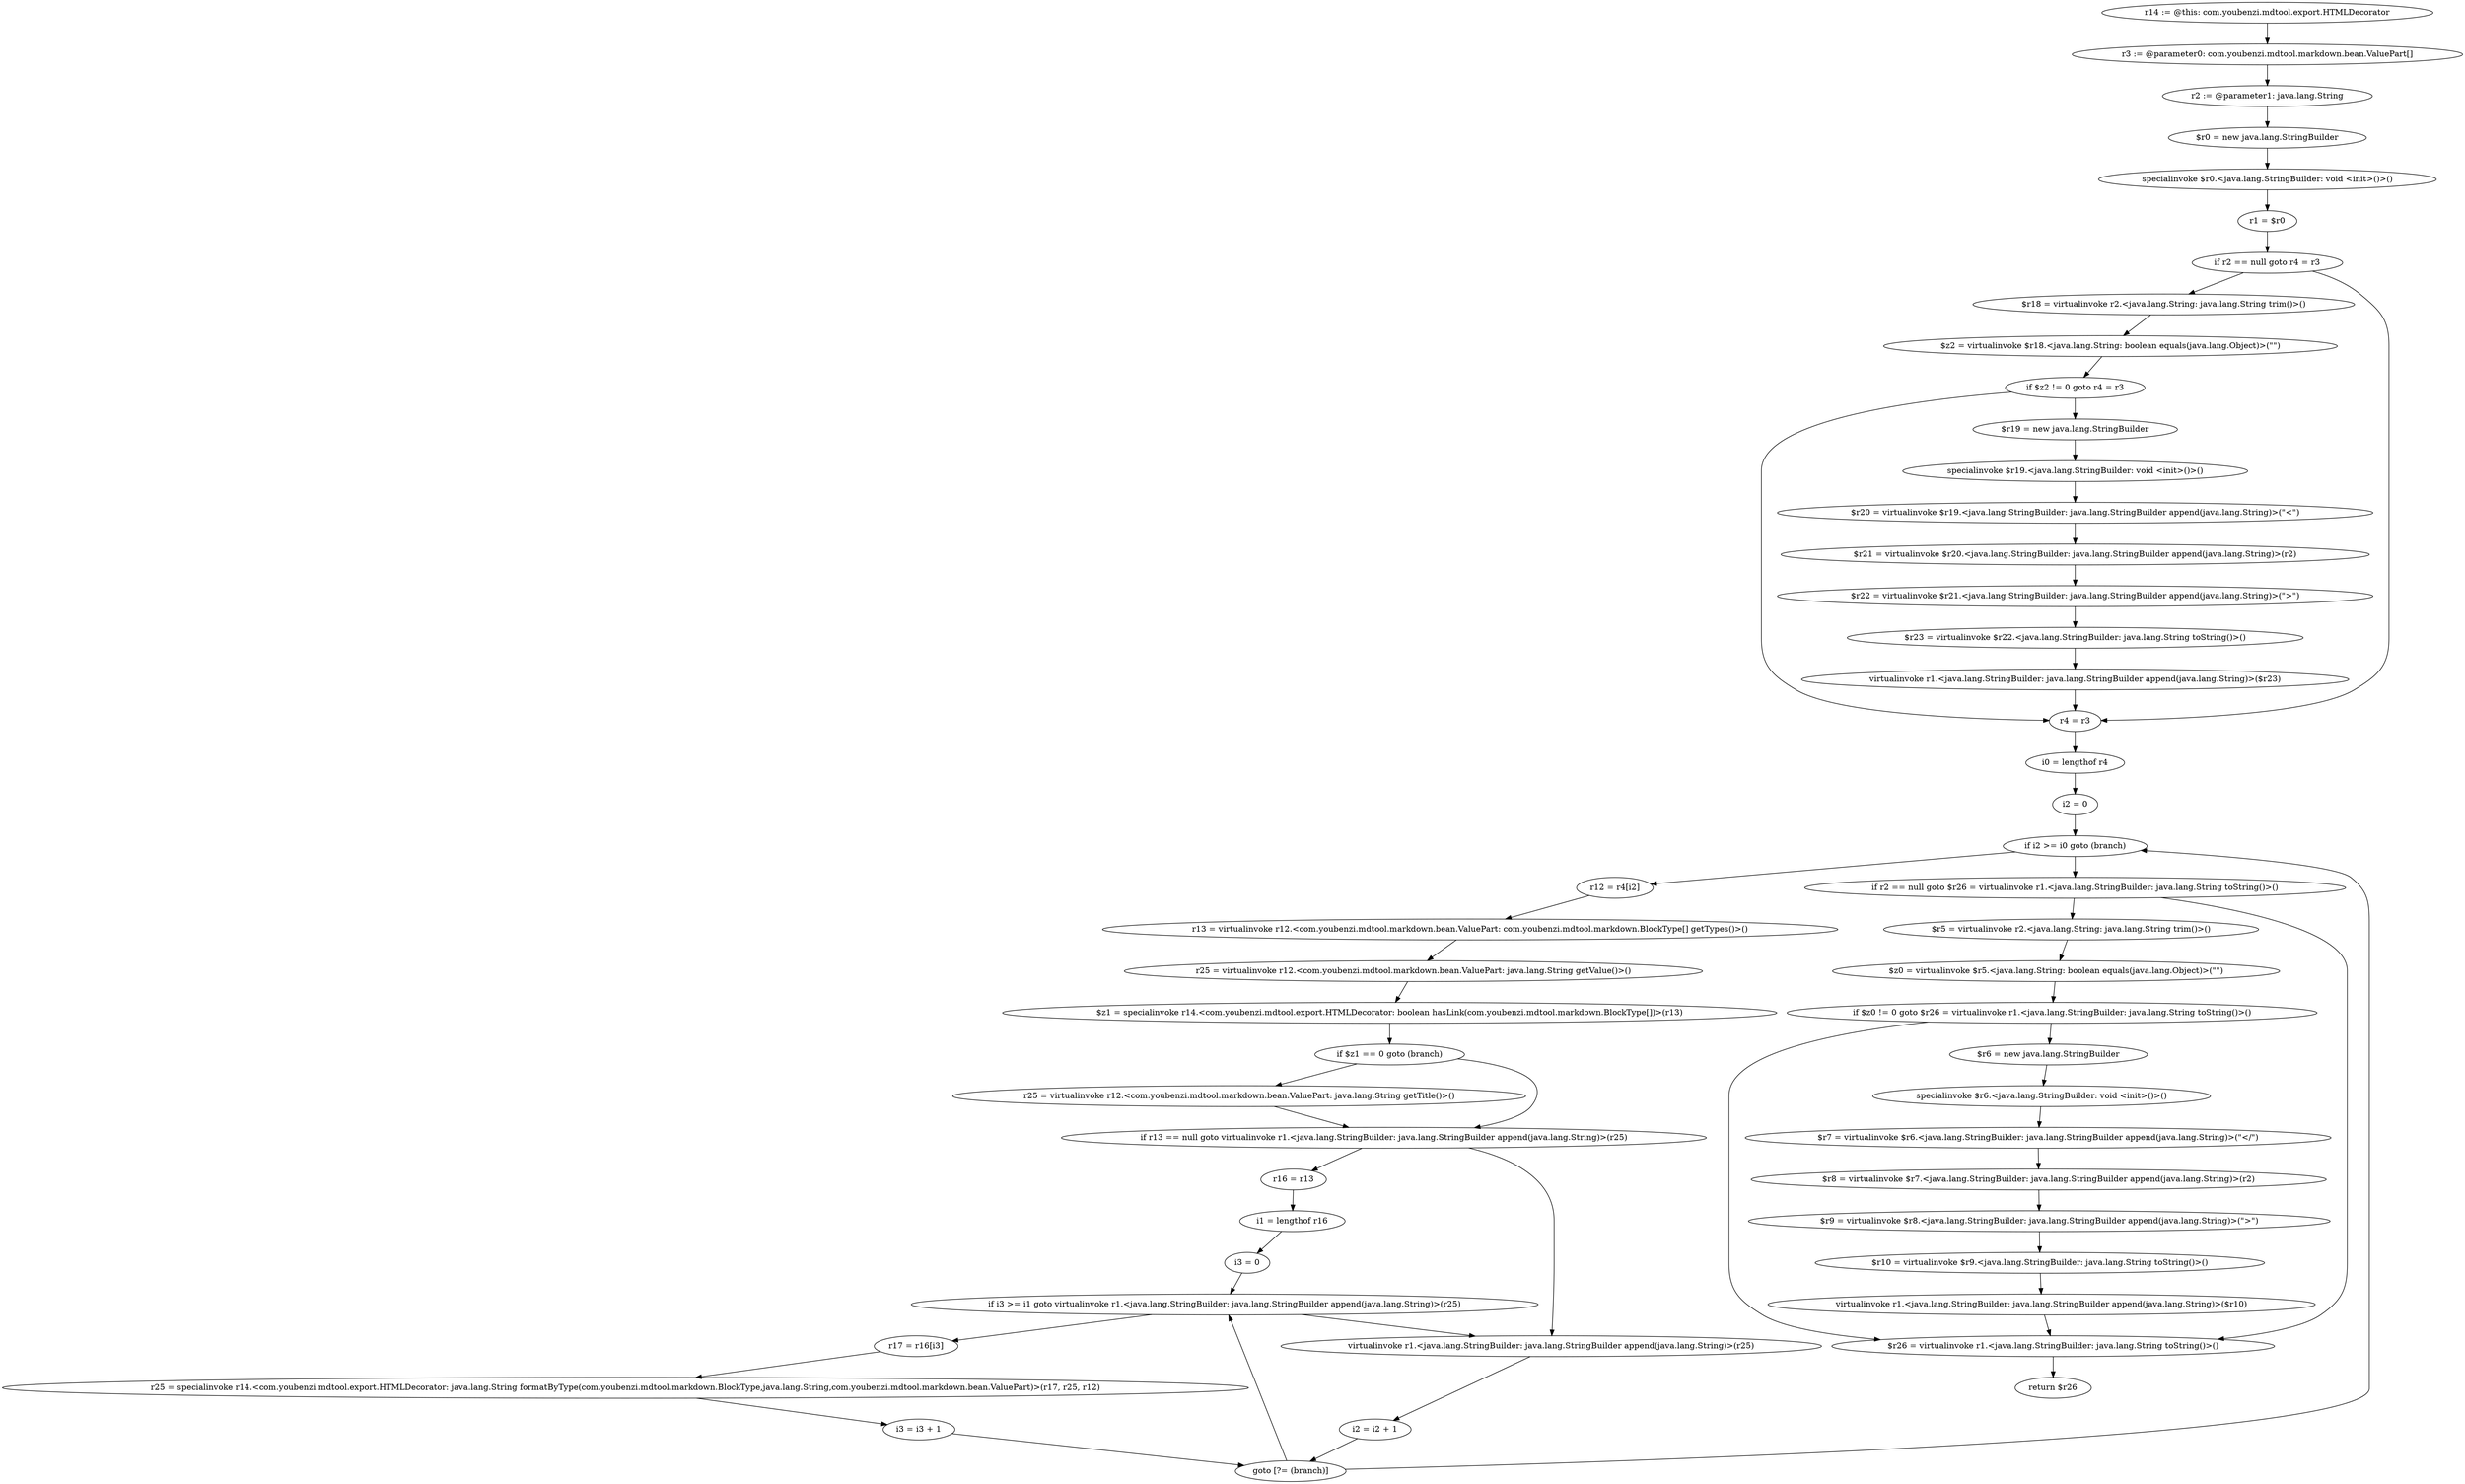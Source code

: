 digraph "unitGraph" {
    "r14 := @this: com.youbenzi.mdtool.export.HTMLDecorator"
    "r3 := @parameter0: com.youbenzi.mdtool.markdown.bean.ValuePart[]"
    "r2 := @parameter1: java.lang.String"
    "$r0 = new java.lang.StringBuilder"
    "specialinvoke $r0.<java.lang.StringBuilder: void <init>()>()"
    "r1 = $r0"
    "if r2 == null goto r4 = r3"
    "$r18 = virtualinvoke r2.<java.lang.String: java.lang.String trim()>()"
    "$z2 = virtualinvoke $r18.<java.lang.String: boolean equals(java.lang.Object)>(\"\")"
    "if $z2 != 0 goto r4 = r3"
    "$r19 = new java.lang.StringBuilder"
    "specialinvoke $r19.<java.lang.StringBuilder: void <init>()>()"
    "$r20 = virtualinvoke $r19.<java.lang.StringBuilder: java.lang.StringBuilder append(java.lang.String)>(\"<\")"
    "$r21 = virtualinvoke $r20.<java.lang.StringBuilder: java.lang.StringBuilder append(java.lang.String)>(r2)"
    "$r22 = virtualinvoke $r21.<java.lang.StringBuilder: java.lang.StringBuilder append(java.lang.String)>(\">\")"
    "$r23 = virtualinvoke $r22.<java.lang.StringBuilder: java.lang.String toString()>()"
    "virtualinvoke r1.<java.lang.StringBuilder: java.lang.StringBuilder append(java.lang.String)>($r23)"
    "r4 = r3"
    "i0 = lengthof r4"
    "i2 = 0"
    "if i2 >= i0 goto (branch)"
    "r12 = r4[i2]"
    "r13 = virtualinvoke r12.<com.youbenzi.mdtool.markdown.bean.ValuePart: com.youbenzi.mdtool.markdown.BlockType[] getTypes()>()"
    "r25 = virtualinvoke r12.<com.youbenzi.mdtool.markdown.bean.ValuePart: java.lang.String getValue()>()"
    "$z1 = specialinvoke r14.<com.youbenzi.mdtool.export.HTMLDecorator: boolean hasLink(com.youbenzi.mdtool.markdown.BlockType[])>(r13)"
    "if $z1 == 0 goto (branch)"
    "r25 = virtualinvoke r12.<com.youbenzi.mdtool.markdown.bean.ValuePart: java.lang.String getTitle()>()"
    "if r13 == null goto virtualinvoke r1.<java.lang.StringBuilder: java.lang.StringBuilder append(java.lang.String)>(r25)"
    "r16 = r13"
    "i1 = lengthof r16"
    "i3 = 0"
    "if i3 >= i1 goto virtualinvoke r1.<java.lang.StringBuilder: java.lang.StringBuilder append(java.lang.String)>(r25)"
    "r17 = r16[i3]"
    "r25 = specialinvoke r14.<com.youbenzi.mdtool.export.HTMLDecorator: java.lang.String formatByType(com.youbenzi.mdtool.markdown.BlockType,java.lang.String,com.youbenzi.mdtool.markdown.bean.ValuePart)>(r17, r25, r12)"
    "i3 = i3 + 1"
    "goto [?= (branch)]"
    "virtualinvoke r1.<java.lang.StringBuilder: java.lang.StringBuilder append(java.lang.String)>(r25)"
    "i2 = i2 + 1"
    "if r2 == null goto $r26 = virtualinvoke r1.<java.lang.StringBuilder: java.lang.String toString()>()"
    "$r5 = virtualinvoke r2.<java.lang.String: java.lang.String trim()>()"
    "$z0 = virtualinvoke $r5.<java.lang.String: boolean equals(java.lang.Object)>(\"\")"
    "if $z0 != 0 goto $r26 = virtualinvoke r1.<java.lang.StringBuilder: java.lang.String toString()>()"
    "$r6 = new java.lang.StringBuilder"
    "specialinvoke $r6.<java.lang.StringBuilder: void <init>()>()"
    "$r7 = virtualinvoke $r6.<java.lang.StringBuilder: java.lang.StringBuilder append(java.lang.String)>(\"</\")"
    "$r8 = virtualinvoke $r7.<java.lang.StringBuilder: java.lang.StringBuilder append(java.lang.String)>(r2)"
    "$r9 = virtualinvoke $r8.<java.lang.StringBuilder: java.lang.StringBuilder append(java.lang.String)>(\">\")"
    "$r10 = virtualinvoke $r9.<java.lang.StringBuilder: java.lang.String toString()>()"
    "virtualinvoke r1.<java.lang.StringBuilder: java.lang.StringBuilder append(java.lang.String)>($r10)"
    "$r26 = virtualinvoke r1.<java.lang.StringBuilder: java.lang.String toString()>()"
    "return $r26"
    "r14 := @this: com.youbenzi.mdtool.export.HTMLDecorator"->"r3 := @parameter0: com.youbenzi.mdtool.markdown.bean.ValuePart[]";
    "r3 := @parameter0: com.youbenzi.mdtool.markdown.bean.ValuePart[]"->"r2 := @parameter1: java.lang.String";
    "r2 := @parameter1: java.lang.String"->"$r0 = new java.lang.StringBuilder";
    "$r0 = new java.lang.StringBuilder"->"specialinvoke $r0.<java.lang.StringBuilder: void <init>()>()";
    "specialinvoke $r0.<java.lang.StringBuilder: void <init>()>()"->"r1 = $r0";
    "r1 = $r0"->"if r2 == null goto r4 = r3";
    "if r2 == null goto r4 = r3"->"$r18 = virtualinvoke r2.<java.lang.String: java.lang.String trim()>()";
    "if r2 == null goto r4 = r3"->"r4 = r3";
    "$r18 = virtualinvoke r2.<java.lang.String: java.lang.String trim()>()"->"$z2 = virtualinvoke $r18.<java.lang.String: boolean equals(java.lang.Object)>(\"\")";
    "$z2 = virtualinvoke $r18.<java.lang.String: boolean equals(java.lang.Object)>(\"\")"->"if $z2 != 0 goto r4 = r3";
    "if $z2 != 0 goto r4 = r3"->"$r19 = new java.lang.StringBuilder";
    "if $z2 != 0 goto r4 = r3"->"r4 = r3";
    "$r19 = new java.lang.StringBuilder"->"specialinvoke $r19.<java.lang.StringBuilder: void <init>()>()";
    "specialinvoke $r19.<java.lang.StringBuilder: void <init>()>()"->"$r20 = virtualinvoke $r19.<java.lang.StringBuilder: java.lang.StringBuilder append(java.lang.String)>(\"<\")";
    "$r20 = virtualinvoke $r19.<java.lang.StringBuilder: java.lang.StringBuilder append(java.lang.String)>(\"<\")"->"$r21 = virtualinvoke $r20.<java.lang.StringBuilder: java.lang.StringBuilder append(java.lang.String)>(r2)";
    "$r21 = virtualinvoke $r20.<java.lang.StringBuilder: java.lang.StringBuilder append(java.lang.String)>(r2)"->"$r22 = virtualinvoke $r21.<java.lang.StringBuilder: java.lang.StringBuilder append(java.lang.String)>(\">\")";
    "$r22 = virtualinvoke $r21.<java.lang.StringBuilder: java.lang.StringBuilder append(java.lang.String)>(\">\")"->"$r23 = virtualinvoke $r22.<java.lang.StringBuilder: java.lang.String toString()>()";
    "$r23 = virtualinvoke $r22.<java.lang.StringBuilder: java.lang.String toString()>()"->"virtualinvoke r1.<java.lang.StringBuilder: java.lang.StringBuilder append(java.lang.String)>($r23)";
    "virtualinvoke r1.<java.lang.StringBuilder: java.lang.StringBuilder append(java.lang.String)>($r23)"->"r4 = r3";
    "r4 = r3"->"i0 = lengthof r4";
    "i0 = lengthof r4"->"i2 = 0";
    "i2 = 0"->"if i2 >= i0 goto (branch)";
    "if i2 >= i0 goto (branch)"->"r12 = r4[i2]";
    "if i2 >= i0 goto (branch)"->"if r2 == null goto $r26 = virtualinvoke r1.<java.lang.StringBuilder: java.lang.String toString()>()";
    "r12 = r4[i2]"->"r13 = virtualinvoke r12.<com.youbenzi.mdtool.markdown.bean.ValuePart: com.youbenzi.mdtool.markdown.BlockType[] getTypes()>()";
    "r13 = virtualinvoke r12.<com.youbenzi.mdtool.markdown.bean.ValuePart: com.youbenzi.mdtool.markdown.BlockType[] getTypes()>()"->"r25 = virtualinvoke r12.<com.youbenzi.mdtool.markdown.bean.ValuePart: java.lang.String getValue()>()";
    "r25 = virtualinvoke r12.<com.youbenzi.mdtool.markdown.bean.ValuePart: java.lang.String getValue()>()"->"$z1 = specialinvoke r14.<com.youbenzi.mdtool.export.HTMLDecorator: boolean hasLink(com.youbenzi.mdtool.markdown.BlockType[])>(r13)";
    "$z1 = specialinvoke r14.<com.youbenzi.mdtool.export.HTMLDecorator: boolean hasLink(com.youbenzi.mdtool.markdown.BlockType[])>(r13)"->"if $z1 == 0 goto (branch)";
    "if $z1 == 0 goto (branch)"->"r25 = virtualinvoke r12.<com.youbenzi.mdtool.markdown.bean.ValuePart: java.lang.String getTitle()>()";
    "if $z1 == 0 goto (branch)"->"if r13 == null goto virtualinvoke r1.<java.lang.StringBuilder: java.lang.StringBuilder append(java.lang.String)>(r25)";
    "r25 = virtualinvoke r12.<com.youbenzi.mdtool.markdown.bean.ValuePart: java.lang.String getTitle()>()"->"if r13 == null goto virtualinvoke r1.<java.lang.StringBuilder: java.lang.StringBuilder append(java.lang.String)>(r25)";
    "if r13 == null goto virtualinvoke r1.<java.lang.StringBuilder: java.lang.StringBuilder append(java.lang.String)>(r25)"->"r16 = r13";
    "if r13 == null goto virtualinvoke r1.<java.lang.StringBuilder: java.lang.StringBuilder append(java.lang.String)>(r25)"->"virtualinvoke r1.<java.lang.StringBuilder: java.lang.StringBuilder append(java.lang.String)>(r25)";
    "r16 = r13"->"i1 = lengthof r16";
    "i1 = lengthof r16"->"i3 = 0";
    "i3 = 0"->"if i3 >= i1 goto virtualinvoke r1.<java.lang.StringBuilder: java.lang.StringBuilder append(java.lang.String)>(r25)";
    "if i3 >= i1 goto virtualinvoke r1.<java.lang.StringBuilder: java.lang.StringBuilder append(java.lang.String)>(r25)"->"r17 = r16[i3]";
    "if i3 >= i1 goto virtualinvoke r1.<java.lang.StringBuilder: java.lang.StringBuilder append(java.lang.String)>(r25)"->"virtualinvoke r1.<java.lang.StringBuilder: java.lang.StringBuilder append(java.lang.String)>(r25)";
    "r17 = r16[i3]"->"r25 = specialinvoke r14.<com.youbenzi.mdtool.export.HTMLDecorator: java.lang.String formatByType(com.youbenzi.mdtool.markdown.BlockType,java.lang.String,com.youbenzi.mdtool.markdown.bean.ValuePart)>(r17, r25, r12)";
    "r25 = specialinvoke r14.<com.youbenzi.mdtool.export.HTMLDecorator: java.lang.String formatByType(com.youbenzi.mdtool.markdown.BlockType,java.lang.String,com.youbenzi.mdtool.markdown.bean.ValuePart)>(r17, r25, r12)"->"i3 = i3 + 1";
    "i3 = i3 + 1"->"goto [?= (branch)]";
    "goto [?= (branch)]"->"if i3 >= i1 goto virtualinvoke r1.<java.lang.StringBuilder: java.lang.StringBuilder append(java.lang.String)>(r25)";
    "virtualinvoke r1.<java.lang.StringBuilder: java.lang.StringBuilder append(java.lang.String)>(r25)"->"i2 = i2 + 1";
    "i2 = i2 + 1"->"goto [?= (branch)]";
    "goto [?= (branch)]"->"if i2 >= i0 goto (branch)";
    "if r2 == null goto $r26 = virtualinvoke r1.<java.lang.StringBuilder: java.lang.String toString()>()"->"$r5 = virtualinvoke r2.<java.lang.String: java.lang.String trim()>()";
    "if r2 == null goto $r26 = virtualinvoke r1.<java.lang.StringBuilder: java.lang.String toString()>()"->"$r26 = virtualinvoke r1.<java.lang.StringBuilder: java.lang.String toString()>()";
    "$r5 = virtualinvoke r2.<java.lang.String: java.lang.String trim()>()"->"$z0 = virtualinvoke $r5.<java.lang.String: boolean equals(java.lang.Object)>(\"\")";
    "$z0 = virtualinvoke $r5.<java.lang.String: boolean equals(java.lang.Object)>(\"\")"->"if $z0 != 0 goto $r26 = virtualinvoke r1.<java.lang.StringBuilder: java.lang.String toString()>()";
    "if $z0 != 0 goto $r26 = virtualinvoke r1.<java.lang.StringBuilder: java.lang.String toString()>()"->"$r6 = new java.lang.StringBuilder";
    "if $z0 != 0 goto $r26 = virtualinvoke r1.<java.lang.StringBuilder: java.lang.String toString()>()"->"$r26 = virtualinvoke r1.<java.lang.StringBuilder: java.lang.String toString()>()";
    "$r6 = new java.lang.StringBuilder"->"specialinvoke $r6.<java.lang.StringBuilder: void <init>()>()";
    "specialinvoke $r6.<java.lang.StringBuilder: void <init>()>()"->"$r7 = virtualinvoke $r6.<java.lang.StringBuilder: java.lang.StringBuilder append(java.lang.String)>(\"</\")";
    "$r7 = virtualinvoke $r6.<java.lang.StringBuilder: java.lang.StringBuilder append(java.lang.String)>(\"</\")"->"$r8 = virtualinvoke $r7.<java.lang.StringBuilder: java.lang.StringBuilder append(java.lang.String)>(r2)";
    "$r8 = virtualinvoke $r7.<java.lang.StringBuilder: java.lang.StringBuilder append(java.lang.String)>(r2)"->"$r9 = virtualinvoke $r8.<java.lang.StringBuilder: java.lang.StringBuilder append(java.lang.String)>(\">\")";
    "$r9 = virtualinvoke $r8.<java.lang.StringBuilder: java.lang.StringBuilder append(java.lang.String)>(\">\")"->"$r10 = virtualinvoke $r9.<java.lang.StringBuilder: java.lang.String toString()>()";
    "$r10 = virtualinvoke $r9.<java.lang.StringBuilder: java.lang.String toString()>()"->"virtualinvoke r1.<java.lang.StringBuilder: java.lang.StringBuilder append(java.lang.String)>($r10)";
    "virtualinvoke r1.<java.lang.StringBuilder: java.lang.StringBuilder append(java.lang.String)>($r10)"->"$r26 = virtualinvoke r1.<java.lang.StringBuilder: java.lang.String toString()>()";
    "$r26 = virtualinvoke r1.<java.lang.StringBuilder: java.lang.String toString()>()"->"return $r26";
}
